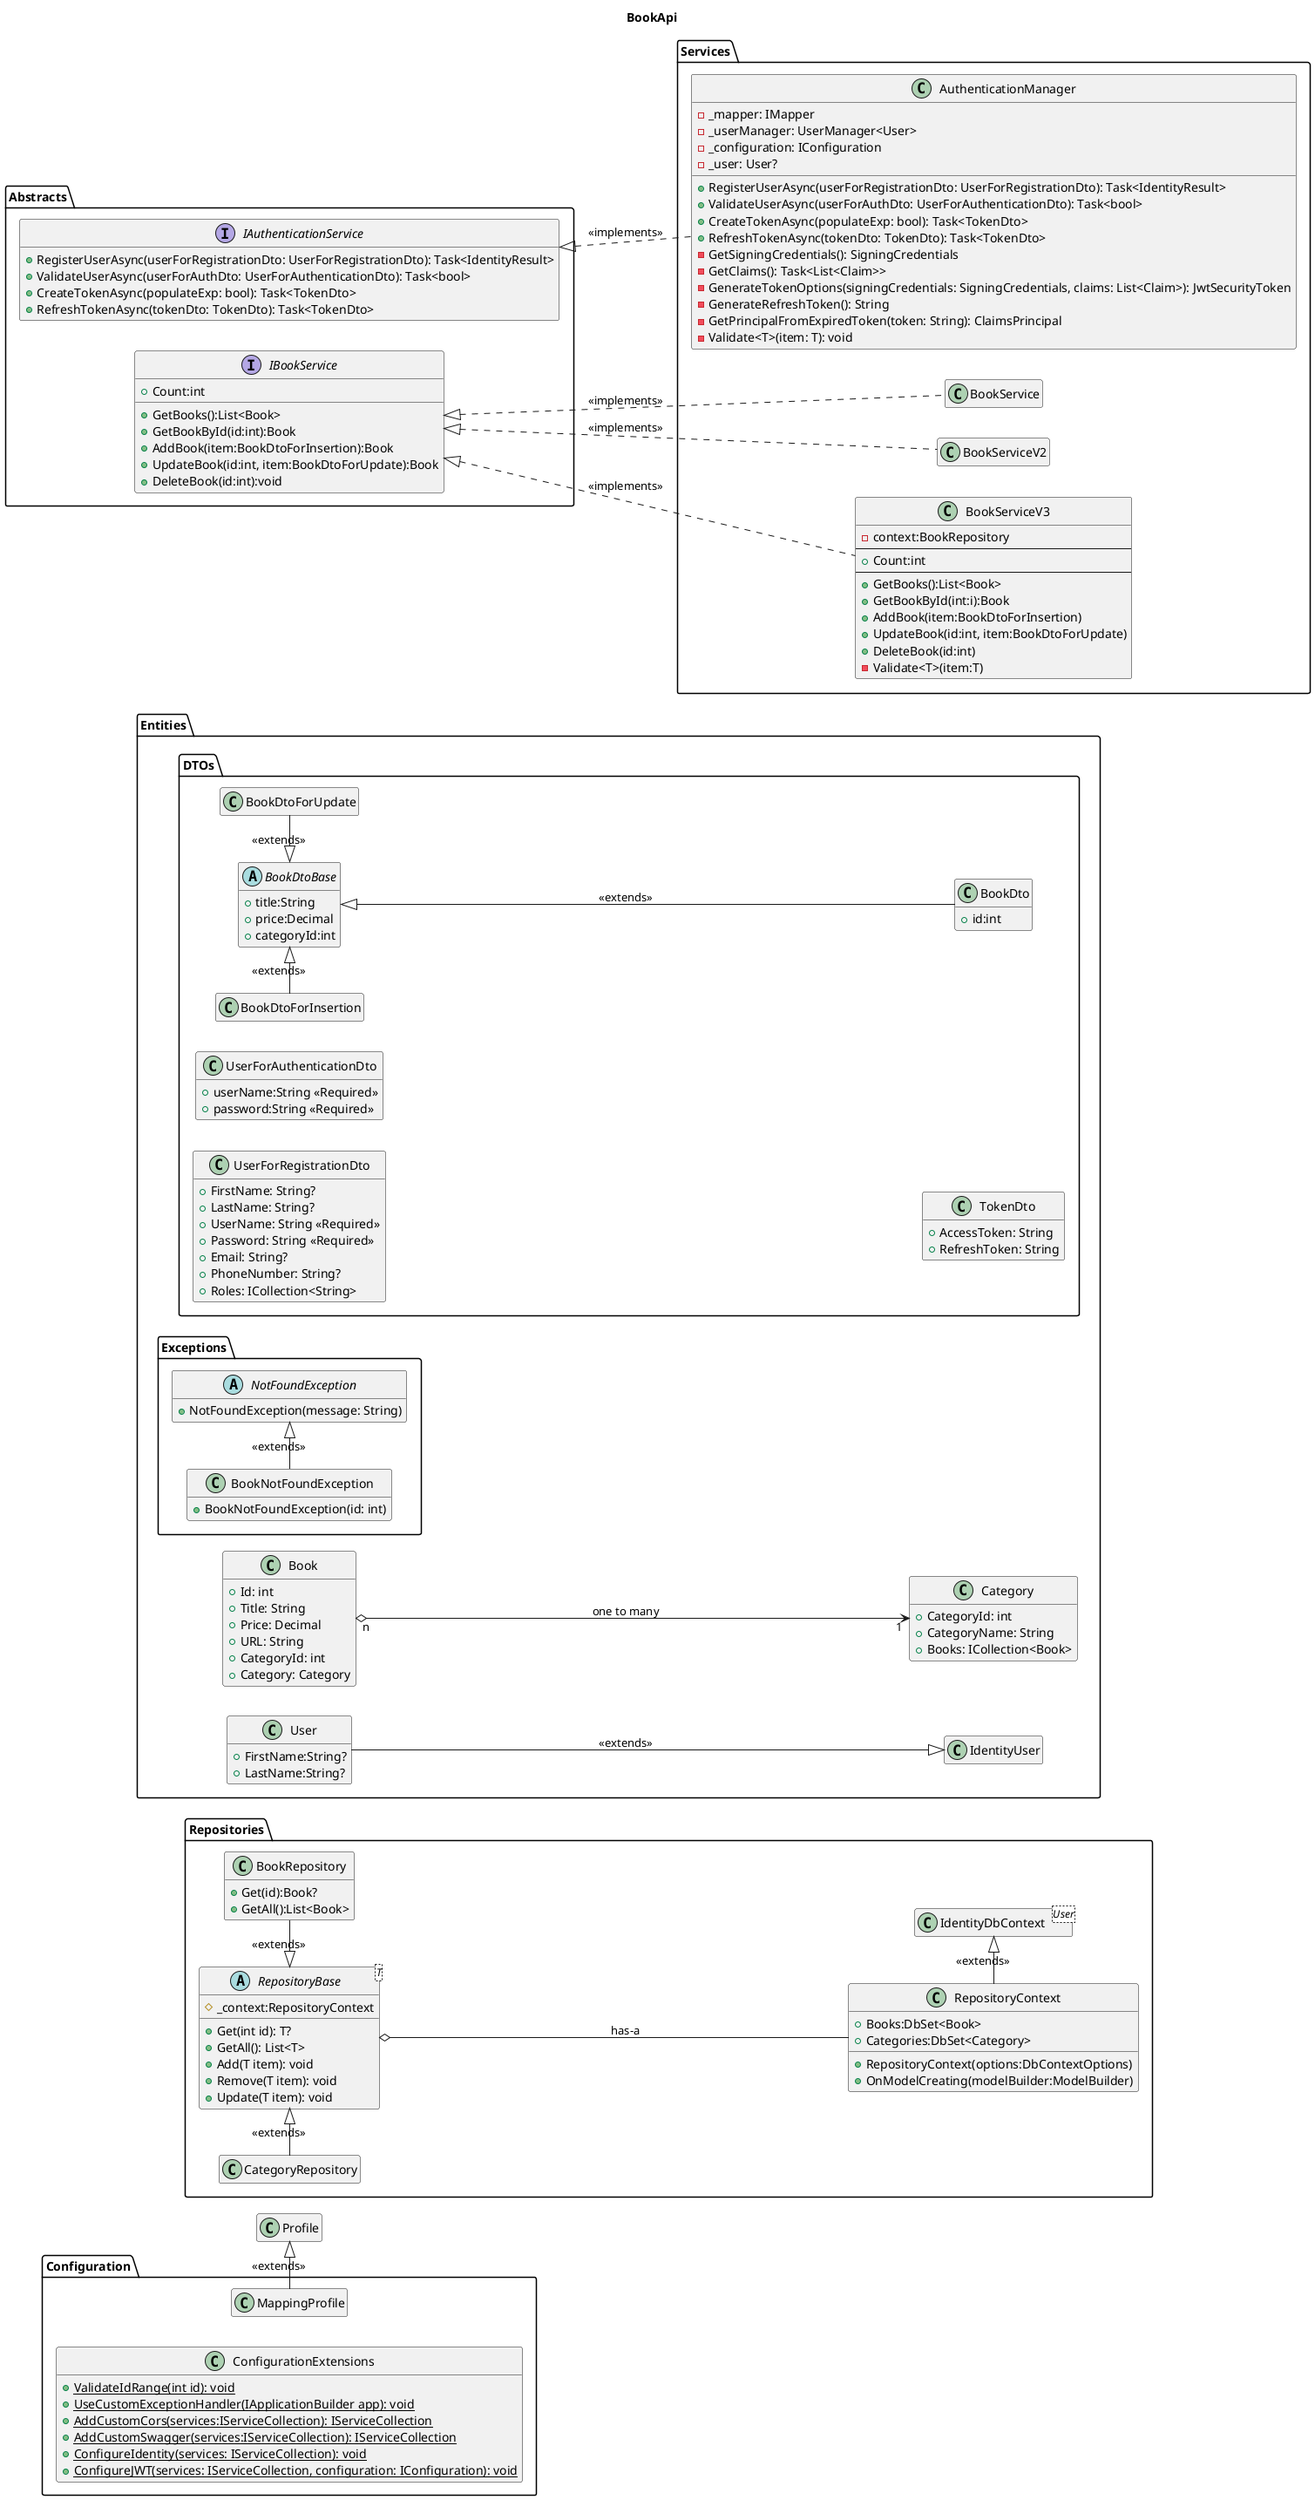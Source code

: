 @startuml
title BookApi

left to right direction

package Entities {
    class Book {
        +Id: int
        +Title: String
        +Price: Decimal
        +URL: String
        +CategoryId: int
        +Category: Category
    }

    class Category {
        +CategoryId: int
        +CategoryName: String
        +Books: ICollection<Book>
    }

    class User {
        +FirstName:String?
        +LastName:String?
    }



    User --|> IdentityUser : "<<extends>>"

    ' Category "1" --> "0..*" Book : "Books"
    Book "n" o-down-> "1" Category : "one to many"
}

package Entities.DTOs
{

    abstract class BookDtoBase
    {
        +title:String
        +price:Decimal
        +categoryId:int
    }

    class BookDto
    {
        +id:int
    }
    class BookDtoForInsertion
    {

    }
    class BookDtoForUpdate
    {

    }

    class UserForRegistrationDto {
        + FirstName: String?
        + LastName: String?
        + UserName: String <<Required>>
        + Password: String <<Required>>
        + Email: String?
        + PhoneNumber: String?
        + Roles: ICollection<String>
    }
    class UserForAuthenticationDto {
        +userName:String <<Required>>
        +password:String <<Required>>
    }

    class TokenDto {
        + AccessToken: String
        + RefreshToken: String
    }
}

package Entities.Exceptions
{
    abstract class NotFoundException {
        +NotFoundException(message: String)
    }

    class BookNotFoundException {
        +BookNotFoundException(id: int)
    }
}


package Repositories
{
    class IdentityDbContext<User>
    {

    }
    class RepositoryContext   {
        +Books:DbSet<Book>
        +Categories:DbSet<Category>
        +RepositoryContext(options:DbContextOptions)
        +OnModelCreating(modelBuilder:ModelBuilder)
    }

    abstract class RepositoryBase<T> {
        # _context:RepositoryContext
        + Get(int id): T?
        + GetAll(): List<T>
        + Add(T item): void
        + Remove(T item): void
        + Update(T item): void
    }
    class BookRepository {
        +Get(id):Book?
        +GetAll():List<Book>
    }
    class CategoryRepository {

    }




}

package Services
{
    class AuthenticationManager {
        - _mapper: IMapper
        - _userManager: UserManager<User>
        - _configuration: IConfiguration
        - _user: User?

        + RegisterUserAsync(userForRegistrationDto: UserForRegistrationDto): Task<IdentityResult>
        + ValidateUserAsync(userForAuthDto: UserForAuthenticationDto): Task<bool>
        + CreateTokenAsync(populateExp: bool): Task<TokenDto>
        + RefreshTokenAsync(tokenDto: TokenDto): Task<TokenDto>
        - GetSigningCredentials(): SigningCredentials
        - GetClaims(): Task<List<Claim>>
        - GenerateTokenOptions(signingCredentials: SigningCredentials, claims: List<Claim>): JwtSecurityToken
        - GenerateRefreshToken(): String
        - GetPrincipalFromExpiredToken(token: String): ClaimsPrincipal
        - Validate<T>(item: T): void
    }

    class BookService
    {

    }
    class BookServiceV2
    {


    }
    class BookServiceV3
    {
        -context:BookRepository
        --
        +Count:int
        --
        +GetBooks():List<Book>
        +GetBookById(int:i):Book
        +AddBook(item:BookDtoForInsertion)
        +UpdateBook(id:int, item:BookDtoForUpdate)
        +DeleteBook(id:int)
        -Validate<T>(item:T)
    }




}


package Abstracts
{
    interface IBookService
    {
        +Count:int
        +GetBooks():List<Book>
        +GetBookById(id:int):Book
        +AddBook(item:BookDtoForInsertion):Book
        +UpdateBook(id:int, item:BookDtoForUpdate):Book
        +DeleteBook(id:int):void
    }

    interface IAuthenticationService {
        + RegisterUserAsync(userForRegistrationDto: UserForRegistrationDto): Task<IdentityResult>
        + ValidateUserAsync(userForAuthDto: UserForAuthenticationDto): Task<bool>
        + CreateTokenAsync(populateExp: bool): Task<TokenDto>
        + RefreshTokenAsync(tokenDto: TokenDto): Task<TokenDto>
    }
}

package Configuration {
    class MappingProfile {

    }
    class ConfigurationExtensions {
        {static} +ValidateIdRange(int id): void
        {static} +UseCustomExceptionHandler(IApplicationBuilder app): void
        {static} +AddCustomCors(services:IServiceCollection): IServiceCollection
        {static} +AddCustomSwagger(services:IServiceCollection): IServiceCollection
        {static} +ConfigureIdentity(services: IServiceCollection): void
        {static} +ConfigureJWT(services: IServiceCollection, configuration: IConfiguration): void
    }
}

MappingProfile -right-|> Profile : "<<extends>>"

BookService .up.|> IBookService : "<<implements>>"
BookServiceV2 .up.|> IBookService : "<<implements>>"
BookServiceV3 .up.|> IBookService : "<<implements>>"


BookRepository -l-|> RepositoryBase  : "<<extends>>"
CategoryRepository -r-|> RepositoryBase  : "<<extends>>"
RepositoryBase o-d- RepositoryContext : "has-a"
RepositoryContext -r-|> IdentityDbContext : "<<extends>>"

BookNotFoundException -right-|> NotFoundException : "<<extends>>"



BookDto -up-|> BookDtoBase : "<<extends>>"
BookDtoForUpdate -left-|> BookDtoBase : "<<extends>>"
BookDtoForInsertion -right-|> BookDtoBase : "<<extends>>"

AuthenticationManager .right.|> IAuthenticationService : "<<implements>>"

hide empty members